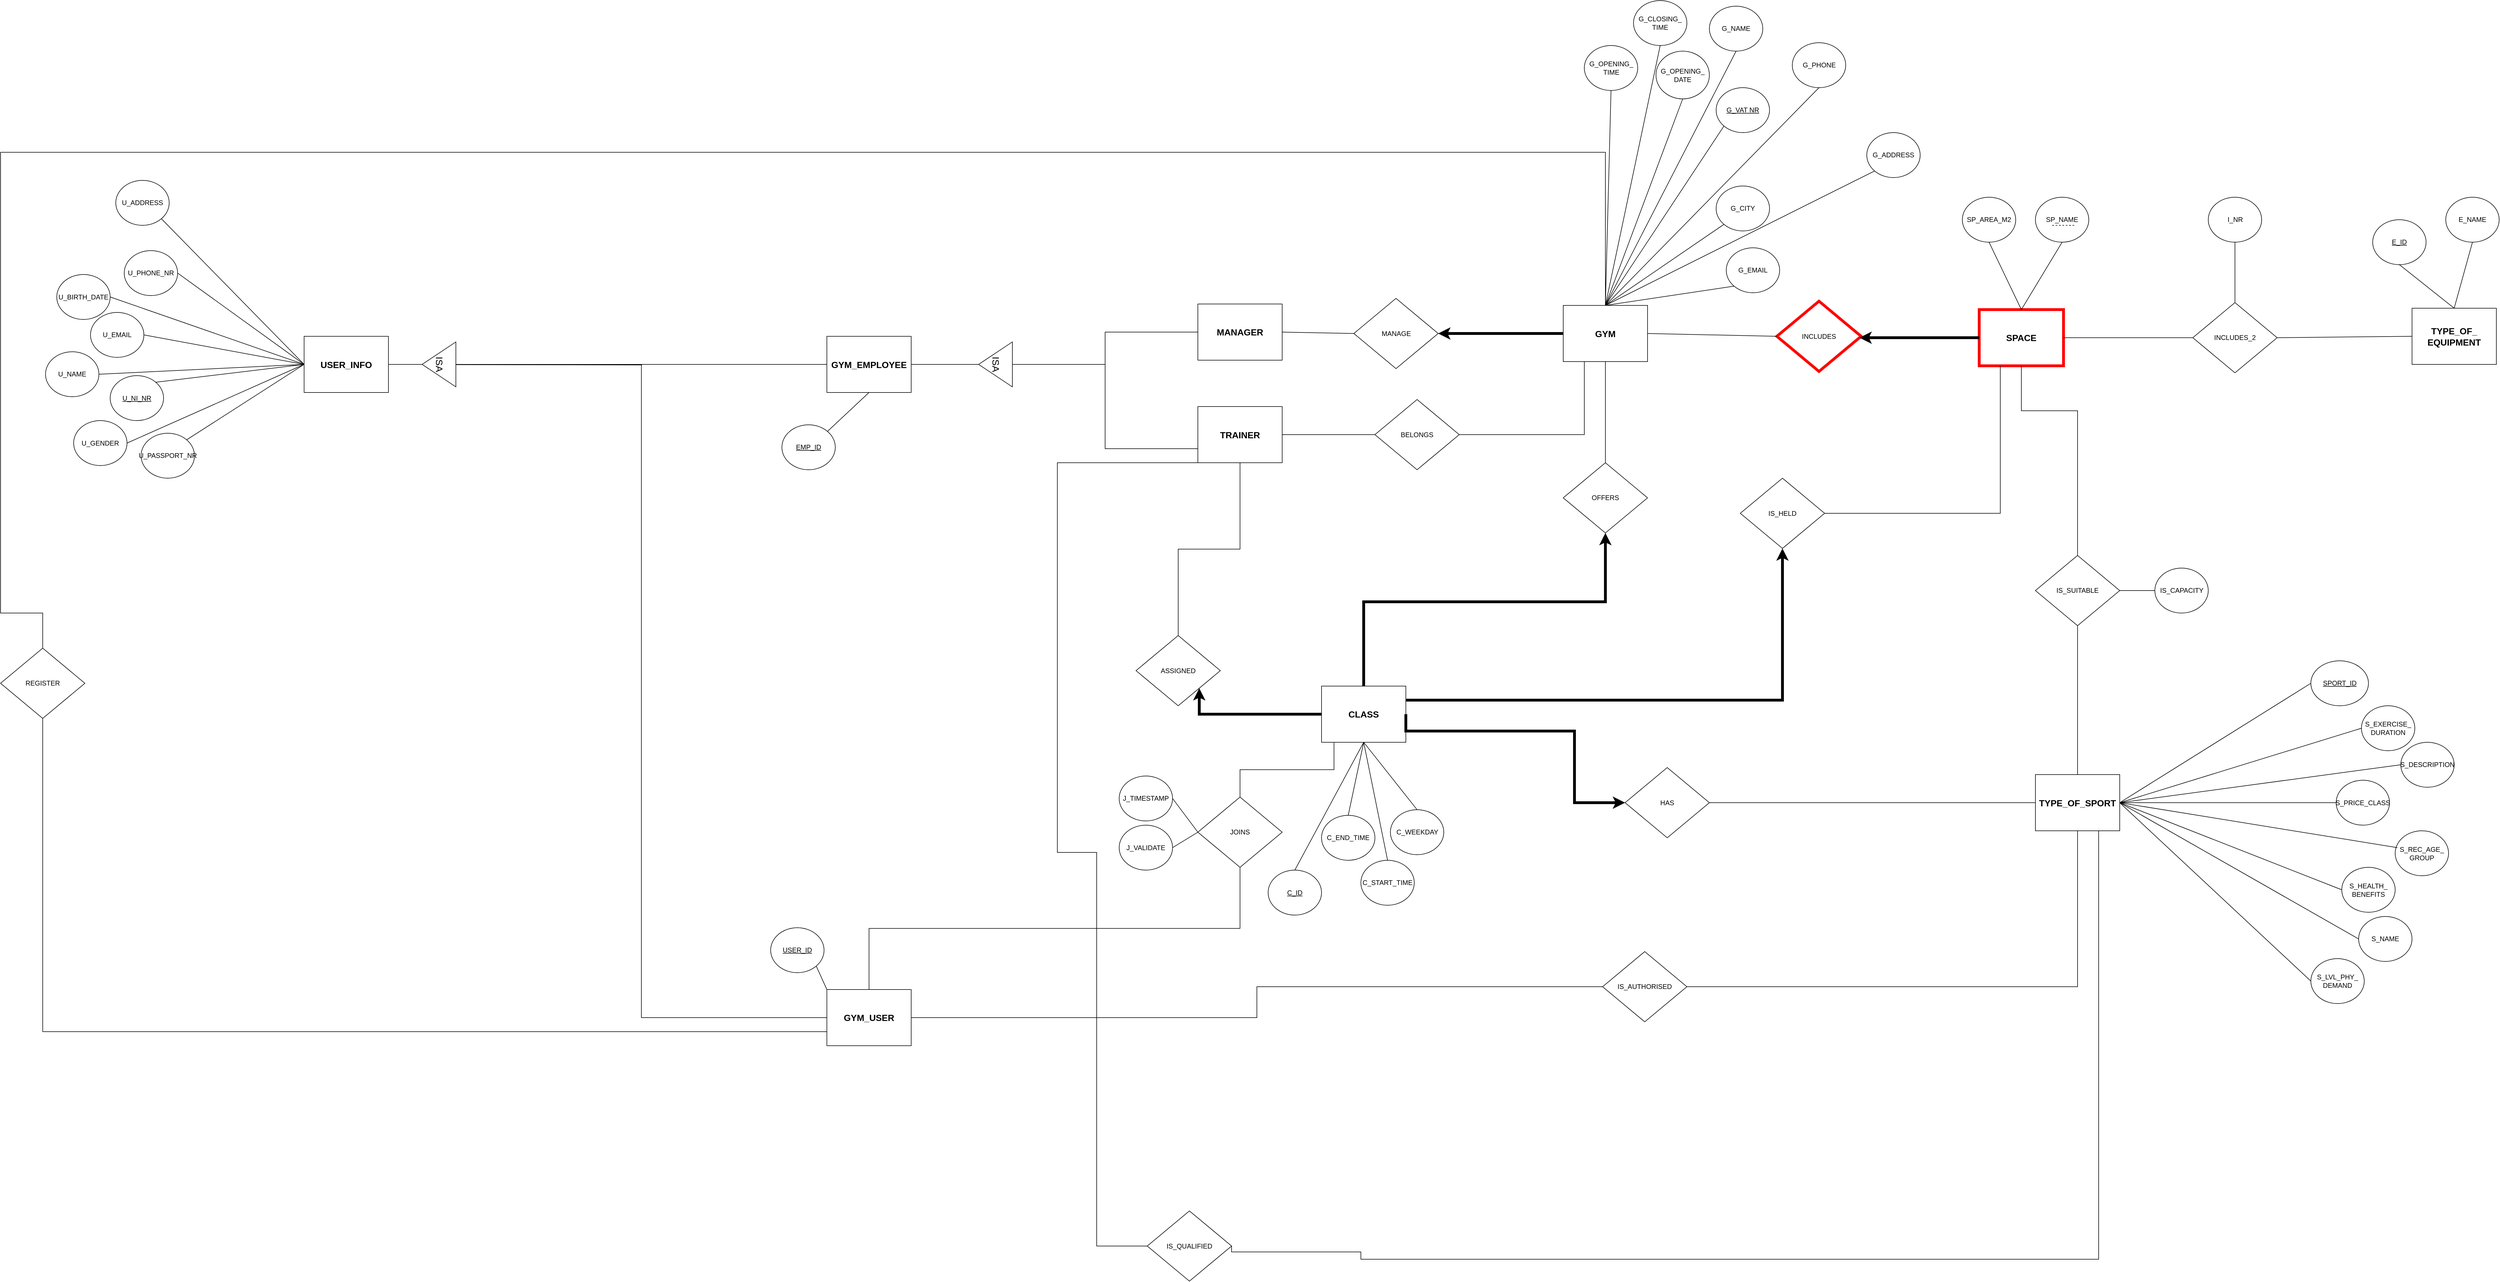 <mxfile version="15.6.5" type="github">
  <diagram id="hdg2vdtkORWnQn_9mXNy" name="Page-1">
    <mxGraphModel dx="4541" dy="3043" grid="1" gridSize="10" guides="1" tooltips="1" connect="1" arrows="1" fold="1" page="1" pageScale="1" pageWidth="827" pageHeight="1169" math="0" shadow="0">
      <root>
        <mxCell id="0" />
        <mxCell id="1" parent="0" />
        <mxCell id="4TRkInArZm3En_-aM4AT-1" value="GYM" style="rounded=0;whiteSpace=wrap;html=1;hachureGap=4;pointerEvents=0;fontSize=16;fontStyle=1" parent="1" vertex="1">
          <mxGeometry x="460" y="142.5" width="150" height="100" as="geometry" />
        </mxCell>
        <mxCell id="4TRkInArZm3En_-aM4AT-2" value="MANAGE" style="rhombus;whiteSpace=wrap;html=1;hachureGap=4;pointerEvents=0;" parent="1" vertex="1">
          <mxGeometry x="87.5" y="130" width="150" height="125" as="geometry" />
        </mxCell>
        <mxCell id="4TRkInArZm3En_-aM4AT-4" value="" style="endArrow=none;html=1;sourcePerimeterSpacing=8;targetPerimeterSpacing=8;exitX=0;exitY=0.5;exitDx=0;exitDy=0;entryX=0.5;entryY=0;entryDx=0;entryDy=0;" parent="1" source="4TRkInArZm3En_-aM4AT-2" target="4TRkInArZm3En_-aM4AT-5" edge="1">
          <mxGeometry width="50" height="50" relative="1" as="geometry">
            <mxPoint x="370" y="220" as="sourcePoint" />
            <mxPoint x="260" y="220" as="targetPoint" />
          </mxGeometry>
        </mxCell>
        <mxCell id="4TRkInArZm3En_-aM4AT-5" value="MANAGER" style="rounded=0;whiteSpace=wrap;html=1;hachureGap=4;pointerEvents=0;direction=south;fontSize=16;fontStyle=1" parent="1" vertex="1">
          <mxGeometry x="-190" y="140" width="150" height="100" as="geometry" />
        </mxCell>
        <mxCell id="4TRkInArZm3En_-aM4AT-6" value="&lt;u&gt;U_NI_NR&lt;/u&gt;" style="ellipse;whiteSpace=wrap;html=1;hachureGap=4;pointerEvents=0;autosize=0;" parent="1" vertex="1">
          <mxGeometry x="-2125" y="267.5" width="95" height="80" as="geometry" />
        </mxCell>
        <mxCell id="4TRkInArZm3En_-aM4AT-10" value="U_PASSPORT_NR" style="ellipse;whiteSpace=wrap;html=1;hachureGap=4;pointerEvents=0;autosize=0;" parent="1" vertex="1">
          <mxGeometry x="-2070" y="370" width="95" height="80" as="geometry" />
        </mxCell>
        <mxCell id="4TRkInArZm3En_-aM4AT-11" value="U_EMAIL" style="ellipse;whiteSpace=wrap;html=1;hachureGap=4;pointerEvents=0;autosize=0;" parent="1" vertex="1">
          <mxGeometry x="-2160" y="155" width="95" height="80" as="geometry" />
        </mxCell>
        <mxCell id="4TRkInArZm3En_-aM4AT-13" value="U_NAME" style="ellipse;whiteSpace=wrap;html=1;hachureGap=4;pointerEvents=0;autosize=0;" parent="1" vertex="1">
          <mxGeometry x="-2240" y="225" width="95" height="80" as="geometry" />
        </mxCell>
        <mxCell id="4TRkInArZm3En_-aM4AT-17" value="U_GENDER" style="ellipse;whiteSpace=wrap;html=1;hachureGap=4;pointerEvents=0;autosize=0;" parent="1" vertex="1">
          <mxGeometry x="-2190" y="347.5" width="95" height="80" as="geometry" />
        </mxCell>
        <mxCell id="4TRkInArZm3En_-aM4AT-19" value="U_ADDRESS" style="ellipse;whiteSpace=wrap;html=1;hachureGap=4;pointerEvents=0;autosize=0;" parent="1" vertex="1">
          <mxGeometry x="-2115" y="-80" width="95" height="80" as="geometry" />
        </mxCell>
        <mxCell id="4TRkInArZm3En_-aM4AT-23" value="U_PHONE_NR" style="ellipse;whiteSpace=wrap;html=1;hachureGap=4;pointerEvents=0;autosize=0;" parent="1" vertex="1">
          <mxGeometry x="-2100" y="45" width="95" height="80" as="geometry" />
        </mxCell>
        <mxCell id="4TRkInArZm3En_-aM4AT-26" value="G_ADDRESS" style="ellipse;whiteSpace=wrap;html=1;hachureGap=4;pointerEvents=0;" parent="1" vertex="1">
          <mxGeometry x="1000" y="-165" width="95" height="80" as="geometry" />
        </mxCell>
        <mxCell id="4TRkInArZm3En_-aM4AT-29" value="&lt;u&gt;G_VAT NR&lt;/u&gt;" style="ellipse;whiteSpace=wrap;html=1;hachureGap=4;pointerEvents=0;" parent="1" vertex="1">
          <mxGeometry x="732" y="-245" width="95" height="80" as="geometry" />
        </mxCell>
        <mxCell id="4TRkInArZm3En_-aM4AT-30" value="G_NAME" style="ellipse;whiteSpace=wrap;html=1;hachureGap=4;pointerEvents=0;" parent="1" vertex="1">
          <mxGeometry x="720" y="-390" width="95" height="80" as="geometry" />
        </mxCell>
        <mxCell id="4TRkInArZm3En_-aM4AT-31" value="G_OPENING_&lt;br&gt;DATE" style="ellipse;whiteSpace=wrap;html=1;hachureGap=4;pointerEvents=0;" parent="1" vertex="1">
          <mxGeometry x="625" y="-310" width="95" height="85" as="geometry" />
        </mxCell>
        <mxCell id="4TRkInArZm3En_-aM4AT-32" value="G_PHONE" style="ellipse;whiteSpace=wrap;html=1;hachureGap=4;pointerEvents=0;" parent="1" vertex="1">
          <mxGeometry x="867.5" y="-325" width="95" height="80" as="geometry" />
        </mxCell>
        <mxCell id="4TRkInArZm3En_-aM4AT-33" value="G_EMAIL" style="ellipse;whiteSpace=wrap;html=1;hachureGap=4;pointerEvents=0;" parent="1" vertex="1">
          <mxGeometry x="750" y="40" width="95" height="80" as="geometry" />
        </mxCell>
        <mxCell id="4TRkInArZm3En_-aM4AT-34" value="G_OPENING_&lt;br&gt;TIME" style="ellipse;whiteSpace=wrap;html=1;hachureGap=4;pointerEvents=0;" parent="1" vertex="1">
          <mxGeometry x="497.5" y="-320" width="95" height="80" as="geometry" />
        </mxCell>
        <mxCell id="4TRkInArZm3En_-aM4AT-42" value="TYPE_OF_SPORT" style="rounded=0;whiteSpace=wrap;html=1;hachureGap=4;pointerEvents=0;fontSize=16;fontStyle=1" parent="1" vertex="1">
          <mxGeometry x="1300" y="977.5" width="150" height="100" as="geometry" />
        </mxCell>
        <mxCell id="4TRkInArZm3En_-aM4AT-43" value="S_NAME" style="ellipse;whiteSpace=wrap;html=1;hachureGap=4;pointerEvents=0;" parent="1" vertex="1">
          <mxGeometry x="1875" y="1230" width="95" height="80" as="geometry" />
        </mxCell>
        <mxCell id="4TRkInArZm3En_-aM4AT-44" value="S_DESCRIPTION" style="ellipse;whiteSpace=wrap;html=1;hachureGap=4;pointerEvents=0;" parent="1" vertex="1">
          <mxGeometry x="1950" y="920" width="95" height="80" as="geometry" />
        </mxCell>
        <mxCell id="4TRkInArZm3En_-aM4AT-45" value="S_HEALTH_ BENEFITS" style="ellipse;whiteSpace=wrap;html=1;hachureGap=4;pointerEvents=0;" parent="1" vertex="1">
          <mxGeometry x="1845" y="1142.5" width="95" height="80" as="geometry" />
        </mxCell>
        <mxCell id="4TRkInArZm3En_-aM4AT-46" value="S_REC_AGE_ GROUP" style="ellipse;whiteSpace=wrap;html=1;hachureGap=4;pointerEvents=0;" parent="1" vertex="1">
          <mxGeometry x="1940" y="1077.5" width="95" height="80" as="geometry" />
        </mxCell>
        <mxCell id="4TRkInArZm3En_-aM4AT-47" value="S_EXERCISE_ DURATION" style="ellipse;whiteSpace=wrap;html=1;hachureGap=4;pointerEvents=0;" parent="1" vertex="1">
          <mxGeometry x="1880" y="855" width="95" height="80" as="geometry" />
        </mxCell>
        <mxCell id="4TRkInArZm3En_-aM4AT-48" value="S_LVL_PHY_&lt;br&gt;DEMAND" style="ellipse;whiteSpace=wrap;html=1;hachureGap=4;pointerEvents=0;" parent="1" vertex="1">
          <mxGeometry x="1790" y="1305" width="95" height="80" as="geometry" />
        </mxCell>
        <mxCell id="TNOlmFblQoI8VBXt5ZoZ-1" value="G_CITY" style="ellipse;whiteSpace=wrap;html=1;" parent="1" vertex="1">
          <mxGeometry x="732" y="-70" width="95" height="80" as="geometry" />
        </mxCell>
        <mxCell id="TNOlmFblQoI8VBXt5ZoZ-7" value="SPACE" style="rounded=0;whiteSpace=wrap;html=1;strokeWidth=5;strokeColor=#FF0000;fontSize=16;fontStyle=1" parent="1" vertex="1">
          <mxGeometry x="1200" y="150" width="150" height="100" as="geometry" />
        </mxCell>
        <mxCell id="TNOlmFblQoI8VBXt5ZoZ-13" value="INCLUDES" style="rhombus;whiteSpace=wrap;html=1;strokeWidth=5;strokeColor=#FF0000;" parent="1" vertex="1">
          <mxGeometry x="840" y="135" width="150" height="125" as="geometry" />
        </mxCell>
        <mxCell id="TNOlmFblQoI8VBXt5ZoZ-56" value="TYPE_OF_&lt;br&gt;EQUIPMENT" style="rounded=0;whiteSpace=wrap;html=1;fontSize=16;fontStyle=1" parent="1" vertex="1">
          <mxGeometry x="1970" y="147.5" width="150" height="100" as="geometry" />
        </mxCell>
        <mxCell id="TNOlmFblQoI8VBXt5ZoZ-57" value="INCLUDES_2" style="rhombus;whiteSpace=wrap;html=1;" parent="1" vertex="1">
          <mxGeometry x="1580" y="137.5" width="150" height="125" as="geometry" />
        </mxCell>
        <mxCell id="TNOlmFblQoI8VBXt5ZoZ-59" value="" style="endArrow=none;html=1;fillColor=#000000;exitX=1;exitY=0.5;exitDx=0;exitDy=0;entryX=0;entryY=0.5;entryDx=0;entryDy=0;" parent="1" source="TNOlmFblQoI8VBXt5ZoZ-57" target="TNOlmFblQoI8VBXt5ZoZ-56" edge="1">
          <mxGeometry width="50" height="50" relative="1" as="geometry">
            <mxPoint x="840" y="510" as="sourcePoint" />
            <mxPoint x="890" y="460" as="targetPoint" />
          </mxGeometry>
        </mxCell>
        <mxCell id="TNOlmFblQoI8VBXt5ZoZ-60" value="E_NAME" style="ellipse;whiteSpace=wrap;html=1;" parent="1" vertex="1">
          <mxGeometry x="2030" y="-50" width="95" height="80" as="geometry" />
        </mxCell>
        <mxCell id="TNOlmFblQoI8VBXt5ZoZ-61" value="I_NR" style="ellipse;whiteSpace=wrap;html=1;" parent="1" vertex="1">
          <mxGeometry x="1607.5" y="-50" width="95" height="80" as="geometry" />
        </mxCell>
        <mxCell id="TNOlmFblQoI8VBXt5ZoZ-64" value="" style="endArrow=none;html=1;fillColor=#000000;exitX=0.5;exitY=0;exitDx=0;exitDy=0;entryX=0.5;entryY=1;entryDx=0;entryDy=0;" parent="1" source="TNOlmFblQoI8VBXt5ZoZ-56" target="TNOlmFblQoI8VBXt5ZoZ-60" edge="1">
          <mxGeometry width="50" height="50" relative="1" as="geometry">
            <mxPoint x="930" y="510" as="sourcePoint" />
            <mxPoint x="2090" y="180" as="targetPoint" />
          </mxGeometry>
        </mxCell>
        <mxCell id="TNOlmFblQoI8VBXt5ZoZ-65" value="" style="endArrow=none;html=1;fillColor=#000000;" parent="1" source="TNOlmFblQoI8VBXt5ZoZ-57" target="TNOlmFblQoI8VBXt5ZoZ-61" edge="1">
          <mxGeometry width="50" height="50" relative="1" as="geometry">
            <mxPoint x="930" y="510" as="sourcePoint" />
            <mxPoint x="980" y="460" as="targetPoint" />
          </mxGeometry>
        </mxCell>
        <mxCell id="zpkmHXnzWcy7r22Rmnru-5" value="SP_AREA_M2" style="ellipse;whiteSpace=wrap;html=1;" parent="1" vertex="1">
          <mxGeometry x="1170" y="-50" width="95" height="80" as="geometry" />
        </mxCell>
        <mxCell id="zpkmHXnzWcy7r22Rmnru-8" value="&lt;u&gt;E_ID&lt;/u&gt;" style="ellipse;whiteSpace=wrap;html=1;" parent="1" vertex="1">
          <mxGeometry x="1900" y="-10" width="95" height="80" as="geometry" />
        </mxCell>
        <mxCell id="eBdyAH_MPgxRvwM_sHwe-4" value="" style="edgeStyle=segmentEdgeStyle;endArrow=classic;html=1;rounded=0;entryX=1;entryY=0.5;entryDx=0;entryDy=0;exitX=0;exitY=0.5;exitDx=0;exitDy=0;strokeColor=#000000;strokeWidth=5;startArrow=none;" parent="1" source="4TRkInArZm3En_-aM4AT-1" target="4TRkInArZm3En_-aM4AT-2" edge="1">
          <mxGeometry width="50" height="50" relative="1" as="geometry">
            <mxPoint x="550" y="219.41" as="sourcePoint" />
            <mxPoint x="440" y="219.41" as="targetPoint" />
            <Array as="points" />
          </mxGeometry>
        </mxCell>
        <mxCell id="eBdyAH_MPgxRvwM_sHwe-5" value="&lt;u&gt;SPORT_ID&lt;/u&gt;" style="ellipse;whiteSpace=wrap;html=1;hachureGap=4;pointerEvents=0;" parent="1" vertex="1">
          <mxGeometry x="1790" y="775" width="102.5" height="80" as="geometry" />
        </mxCell>
        <mxCell id="ZJh7k_RnWvVlNWQJP8Ni-7" value="IS_CAPACITY" style="ellipse;whiteSpace=wrap;html=1;hachureGap=4;pointerEvents=0;" parent="1" vertex="1">
          <mxGeometry x="1512.5" y="610" width="95" height="80" as="geometry" />
        </mxCell>
        <mxCell id="ZJh7k_RnWvVlNWQJP8Ni-8" value="" style="endArrow=none;html=1;fillColor=#000000;exitX=1;exitY=0.5;exitDx=0;exitDy=0;entryX=0;entryY=0.5;entryDx=0;entryDy=0;" parent="1" source="TNOlmFblQoI8VBXt5ZoZ-30" target="ZJh7k_RnWvVlNWQJP8Ni-7" edge="1">
          <mxGeometry width="50" height="50" relative="1" as="geometry">
            <mxPoint x="1130" y="440" as="sourcePoint" />
            <mxPoint x="1130" y="260" as="targetPoint" />
          </mxGeometry>
        </mxCell>
        <mxCell id="ZJh7k_RnWvVlNWQJP8Ni-1" value="OFFERS" style="rhombus;whiteSpace=wrap;html=1;" parent="1" vertex="1">
          <mxGeometry x="460" y="422.5" width="150" height="125" as="geometry" />
        </mxCell>
        <mxCell id="TNOlmFblQoI8VBXt5ZoZ-30" value="IS_SUITABLE" style="rhombus;whiteSpace=wrap;html=1;" parent="1" vertex="1">
          <mxGeometry x="1300" y="587.5" width="150" height="125" as="geometry" />
        </mxCell>
        <mxCell id="ZJh7k_RnWvVlNWQJP8Ni-15" value="U_BIRTH_DATE" style="ellipse;whiteSpace=wrap;html=1;hachureGap=4;pointerEvents=0;autosize=0;" parent="1" vertex="1">
          <mxGeometry x="-2220" y="87.5" width="95" height="80" as="geometry" />
        </mxCell>
        <mxCell id="ZJh7k_RnWvVlNWQJP8Ni-18" value="" style="endArrow=none;html=1;sourcePerimeterSpacing=8;targetPerimeterSpacing=8;entryX=1;entryY=0;entryDx=0;entryDy=0;exitX=0.5;exitY=1;exitDx=0;exitDy=0;" parent="1" source="J_9MN064SPP7KZqGjW3G-2" target="4TRkInArZm3En_-aM4AT-10" edge="1">
          <mxGeometry width="50" height="50" relative="1" as="geometry">
            <mxPoint x="220" y="607.5" as="sourcePoint" />
            <mxPoint x="-15" y="390" as="targetPoint" />
          </mxGeometry>
        </mxCell>
        <mxCell id="ZJh7k_RnWvVlNWQJP8Ni-19" value="" style="endArrow=none;html=1;sourcePerimeterSpacing=8;targetPerimeterSpacing=8;entryX=1;entryY=0.5;entryDx=0;entryDy=0;exitX=0.5;exitY=1;exitDx=0;exitDy=0;" parent="1" source="J_9MN064SPP7KZqGjW3G-2" target="4TRkInArZm3En_-aM4AT-23" edge="1">
          <mxGeometry width="50" height="50" relative="1" as="geometry">
            <mxPoint x="-65.531" y="332" as="sourcePoint" />
            <mxPoint x="-22.5" y="230" as="targetPoint" />
          </mxGeometry>
        </mxCell>
        <mxCell id="ZJh7k_RnWvVlNWQJP8Ni-20" value="" style="endArrow=none;html=1;sourcePerimeterSpacing=8;targetPerimeterSpacing=8;entryX=1;entryY=0.5;entryDx=0;entryDy=0;exitX=0.5;exitY=1;exitDx=0;exitDy=0;" parent="1" source="J_9MN064SPP7KZqGjW3G-2" target="ZJh7k_RnWvVlNWQJP8Ni-15" edge="1">
          <mxGeometry width="50" height="50" relative="1" as="geometry">
            <mxPoint x="-55.531" y="342" as="sourcePoint" />
            <mxPoint x="-12.5" y="240" as="targetPoint" />
          </mxGeometry>
        </mxCell>
        <mxCell id="ZJh7k_RnWvVlNWQJP8Ni-21" value="" style="endArrow=none;html=1;sourcePerimeterSpacing=8;targetPerimeterSpacing=8;entryX=1;entryY=0.5;entryDx=0;entryDy=0;exitX=0.5;exitY=1;exitDx=0;exitDy=0;" parent="1" source="J_9MN064SPP7KZqGjW3G-2" target="4TRkInArZm3En_-aM4AT-11" edge="1">
          <mxGeometry width="50" height="50" relative="1" as="geometry">
            <mxPoint x="-45.531" y="352" as="sourcePoint" />
            <mxPoint x="-2.5" y="250" as="targetPoint" />
          </mxGeometry>
        </mxCell>
        <mxCell id="ZJh7k_RnWvVlNWQJP8Ni-22" value="" style="endArrow=none;html=1;sourcePerimeterSpacing=8;targetPerimeterSpacing=8;entryX=1;entryY=0.5;entryDx=0;entryDy=0;exitX=0.5;exitY=1;exitDx=0;exitDy=0;" parent="1" source="J_9MN064SPP7KZqGjW3G-2" target="4TRkInArZm3En_-aM4AT-13" edge="1">
          <mxGeometry width="50" height="50" relative="1" as="geometry">
            <mxPoint x="-100" y="340" as="sourcePoint" />
            <mxPoint x="7.5" y="260" as="targetPoint" />
          </mxGeometry>
        </mxCell>
        <mxCell id="ZJh7k_RnWvVlNWQJP8Ni-23" value="" style="endArrow=none;html=1;sourcePerimeterSpacing=8;targetPerimeterSpacing=8;exitX=0.5;exitY=1;exitDx=0;exitDy=0;entryX=1;entryY=0;entryDx=0;entryDy=0;" parent="1" source="J_9MN064SPP7KZqGjW3G-2" target="4TRkInArZm3En_-aM4AT-6" edge="1">
          <mxGeometry width="50" height="50" relative="1" as="geometry">
            <mxPoint x="-25.531" y="372" as="sourcePoint" />
            <mxPoint x="-1120" y="455" as="targetPoint" />
          </mxGeometry>
        </mxCell>
        <mxCell id="ZJh7k_RnWvVlNWQJP8Ni-24" value="" style="endArrow=none;html=1;sourcePerimeterSpacing=8;targetPerimeterSpacing=8;exitX=0.5;exitY=1;exitDx=0;exitDy=0;entryX=1;entryY=0.5;entryDx=0;entryDy=0;" parent="1" source="J_9MN064SPP7KZqGjW3G-2" target="4TRkInArZm3En_-aM4AT-17" edge="1">
          <mxGeometry width="50" height="50" relative="1" as="geometry">
            <mxPoint x="-15.531" y="382" as="sourcePoint" />
            <mxPoint x="-76" y="50" as="targetPoint" />
          </mxGeometry>
        </mxCell>
        <mxCell id="ZJh7k_RnWvVlNWQJP8Ni-25" value="" style="endArrow=none;html=1;sourcePerimeterSpacing=8;targetPerimeterSpacing=8;entryX=1;entryY=1;entryDx=0;entryDy=0;exitX=0.5;exitY=1;exitDx=0;exitDy=0;" parent="1" source="J_9MN064SPP7KZqGjW3G-2" target="4TRkInArZm3En_-aM4AT-19" edge="1">
          <mxGeometry width="50" height="50" relative="1" as="geometry">
            <mxPoint x="-5.531" y="392" as="sourcePoint" />
            <mxPoint x="37.5" y="290" as="targetPoint" />
          </mxGeometry>
        </mxCell>
        <mxCell id="TNOlmFblQoI8VBXt5ZoZ-3" value="G_CLOSING_&lt;br&gt;TIME" style="ellipse;whiteSpace=wrap;html=1;" parent="1" vertex="1">
          <mxGeometry x="585" y="-400" width="95" height="80" as="geometry" />
        </mxCell>
        <mxCell id="ZJh7k_RnWvVlNWQJP8Ni-29" value="" style="endArrow=none;html=1;sourcePerimeterSpacing=8;targetPerimeterSpacing=8;entryX=0.5;entryY=1;entryDx=0;entryDy=0;exitX=0.5;exitY=0;exitDx=0;exitDy=0;" parent="1" source="4TRkInArZm3En_-aM4AT-1" target="4TRkInArZm3En_-aM4AT-31" edge="1">
          <mxGeometry width="50" height="50" relative="1" as="geometry">
            <mxPoint x="-90" y="340" as="sourcePoint" />
            <mxPoint x="4.039" y="228.391" as="targetPoint" />
          </mxGeometry>
        </mxCell>
        <mxCell id="ZJh7k_RnWvVlNWQJP8Ni-30" value="" style="endArrow=none;html=1;sourcePerimeterSpacing=8;targetPerimeterSpacing=8;entryX=0;entryY=1;entryDx=0;entryDy=0;exitX=0.5;exitY=0;exitDx=0;exitDy=0;" parent="1" source="4TRkInArZm3En_-aM4AT-1" target="4TRkInArZm3En_-aM4AT-26" edge="1">
          <mxGeometry width="50" height="50" relative="1" as="geometry">
            <mxPoint x="-80" y="350" as="sourcePoint" />
            <mxPoint x="14.039" y="238.391" as="targetPoint" />
          </mxGeometry>
        </mxCell>
        <mxCell id="ZJh7k_RnWvVlNWQJP8Ni-31" value="" style="endArrow=none;html=1;sourcePerimeterSpacing=8;targetPerimeterSpacing=8;entryX=0.5;entryY=1;entryDx=0;entryDy=0;exitX=0.5;exitY=0;exitDx=0;exitDy=0;" parent="1" source="4TRkInArZm3En_-aM4AT-1" target="4TRkInArZm3En_-aM4AT-30" edge="1">
          <mxGeometry width="50" height="50" relative="1" as="geometry">
            <mxPoint x="-70" y="360" as="sourcePoint" />
            <mxPoint x="24.039" y="248.391" as="targetPoint" />
          </mxGeometry>
        </mxCell>
        <mxCell id="ZJh7k_RnWvVlNWQJP8Ni-32" value="" style="endArrow=none;html=1;sourcePerimeterSpacing=8;targetPerimeterSpacing=8;entryX=0.5;entryY=1;entryDx=0;entryDy=0;exitX=0.5;exitY=0;exitDx=0;exitDy=0;" parent="1" source="4TRkInArZm3En_-aM4AT-1" target="4TRkInArZm3En_-aM4AT-32" edge="1">
          <mxGeometry width="50" height="50" relative="1" as="geometry">
            <mxPoint x="-60" y="370" as="sourcePoint" />
            <mxPoint x="34.039" y="258.391" as="targetPoint" />
          </mxGeometry>
        </mxCell>
        <mxCell id="ZJh7k_RnWvVlNWQJP8Ni-33" value="" style="endArrow=none;html=1;sourcePerimeterSpacing=8;targetPerimeterSpacing=8;entryX=0.5;entryY=1;entryDx=0;entryDy=0;exitX=0.5;exitY=0;exitDx=0;exitDy=0;" parent="1" source="4TRkInArZm3En_-aM4AT-1" target="4TRkInArZm3En_-aM4AT-34" edge="1">
          <mxGeometry width="50" height="50" relative="1" as="geometry">
            <mxPoint x="-50" y="380" as="sourcePoint" />
            <mxPoint x="44.039" y="268.391" as="targetPoint" />
          </mxGeometry>
        </mxCell>
        <mxCell id="ZJh7k_RnWvVlNWQJP8Ni-34" value="" style="endArrow=none;html=1;sourcePerimeterSpacing=8;targetPerimeterSpacing=8;entryX=0;entryY=1;entryDx=0;entryDy=0;exitX=0.5;exitY=0;exitDx=0;exitDy=0;" parent="1" source="4TRkInArZm3En_-aM4AT-1" target="4TRkInArZm3En_-aM4AT-29" edge="1">
          <mxGeometry width="50" height="50" relative="1" as="geometry">
            <mxPoint x="-40" y="390" as="sourcePoint" />
            <mxPoint x="54.039" y="278.391" as="targetPoint" />
          </mxGeometry>
        </mxCell>
        <mxCell id="ZJh7k_RnWvVlNWQJP8Ni-35" value="" style="endArrow=none;html=1;sourcePerimeterSpacing=8;targetPerimeterSpacing=8;entryX=0;entryY=1;entryDx=0;entryDy=0;exitX=0.5;exitY=0;exitDx=0;exitDy=0;" parent="1" source="4TRkInArZm3En_-aM4AT-1" target="TNOlmFblQoI8VBXt5ZoZ-1" edge="1">
          <mxGeometry width="50" height="50" relative="1" as="geometry">
            <mxPoint x="-30" y="400" as="sourcePoint" />
            <mxPoint x="64.039" y="288.391" as="targetPoint" />
          </mxGeometry>
        </mxCell>
        <mxCell id="ZJh7k_RnWvVlNWQJP8Ni-36" value="" style="endArrow=none;html=1;sourcePerimeterSpacing=8;targetPerimeterSpacing=8;entryX=0;entryY=1;entryDx=0;entryDy=0;exitX=0.5;exitY=0;exitDx=0;exitDy=0;" parent="1" source="4TRkInArZm3En_-aM4AT-1" target="4TRkInArZm3En_-aM4AT-33" edge="1">
          <mxGeometry width="50" height="50" relative="1" as="geometry">
            <mxPoint x="-20" y="410" as="sourcePoint" />
            <mxPoint x="74.039" y="298.391" as="targetPoint" />
          </mxGeometry>
        </mxCell>
        <mxCell id="ZJh7k_RnWvVlNWQJP8Ni-37" value="" style="endArrow=none;html=1;sourcePerimeterSpacing=8;targetPerimeterSpacing=8;entryX=0.5;entryY=1;entryDx=0;entryDy=0;exitX=0.5;exitY=0;exitDx=0;exitDy=0;" parent="1" source="4TRkInArZm3En_-aM4AT-1" target="TNOlmFblQoI8VBXt5ZoZ-3" edge="1">
          <mxGeometry width="50" height="50" relative="1" as="geometry">
            <mxPoint x="-10" y="420" as="sourcePoint" />
            <mxPoint x="84.039" y="308.391" as="targetPoint" />
          </mxGeometry>
        </mxCell>
        <mxCell id="ZJh7k_RnWvVlNWQJP8Ni-38" value="" style="endArrow=none;html=1;rounded=0;fontSize=16;fontColor=#FF0000;edgeStyle=orthogonalEdgeStyle;entryX=0.5;entryY=0;entryDx=0;entryDy=0;" parent="1" source="4TRkInArZm3En_-aM4AT-1" target="ZJh7k_RnWvVlNWQJP8Ni-1" edge="1">
          <mxGeometry width="50" height="50" relative="1" as="geometry">
            <mxPoint x="610" y="290" as="sourcePoint" />
            <mxPoint x="660" y="240" as="targetPoint" />
          </mxGeometry>
        </mxCell>
        <mxCell id="ZJh7k_RnWvVlNWQJP8Ni-39" value="" style="endArrow=none;html=1;sourcePerimeterSpacing=8;targetPerimeterSpacing=8;entryX=0;entryY=0.5;entryDx=0;entryDy=0;exitX=1;exitY=0.5;exitDx=0;exitDy=0;" parent="1" source="4TRkInArZm3En_-aM4AT-1" target="TNOlmFblQoI8VBXt5ZoZ-13" edge="1">
          <mxGeometry width="50" height="50" relative="1" as="geometry">
            <mxPoint y="430" as="sourcePoint" />
            <mxPoint x="94.039" y="318.391" as="targetPoint" />
          </mxGeometry>
        </mxCell>
        <mxCell id="ZJh7k_RnWvVlNWQJP8Ni-41" value="" style="edgeStyle=segmentEdgeStyle;endArrow=classic;html=1;rounded=0;exitX=0;exitY=0.5;exitDx=0;exitDy=0;strokeColor=#000000;strokeWidth=5;startArrow=none;" parent="1" source="TNOlmFblQoI8VBXt5ZoZ-7" target="TNOlmFblQoI8VBXt5ZoZ-13" edge="1">
          <mxGeometry width="50" height="50" relative="1" as="geometry">
            <mxPoint x="1220" y="381.79" as="sourcePoint" />
            <mxPoint x="1030" y="381.79" as="targetPoint" />
            <Array as="points" />
          </mxGeometry>
        </mxCell>
        <mxCell id="ZJh7k_RnWvVlNWQJP8Ni-43" value="" style="endArrow=none;html=1;sourcePerimeterSpacing=8;targetPerimeterSpacing=8;entryX=0.5;entryY=1;entryDx=0;entryDy=0;exitX=0.5;exitY=0;exitDx=0;exitDy=0;" parent="1" source="TNOlmFblQoI8VBXt5ZoZ-7" target="zpkmHXnzWcy7r22Rmnru-5" edge="1">
          <mxGeometry width="50" height="50" relative="1" as="geometry">
            <mxPoint x="555" y="342.5" as="sourcePoint" />
            <mxPoint x="342.5" y="105" as="targetPoint" />
          </mxGeometry>
        </mxCell>
        <mxCell id="ZJh7k_RnWvVlNWQJP8Ni-44" value="" style="endArrow=none;html=1;sourcePerimeterSpacing=8;targetPerimeterSpacing=8;entryX=0.5;entryY=1;entryDx=0;entryDy=0;exitX=0.5;exitY=0;exitDx=0;exitDy=0;" parent="1" source="TNOlmFblQoI8VBXt5ZoZ-7" target="GAJ-hxF9hq5HiU7WZVeW-1" edge="1">
          <mxGeometry width="50" height="50" relative="1" as="geometry">
            <mxPoint x="1285" y="160" as="sourcePoint" />
            <mxPoint x="1340" y="30.0" as="targetPoint" />
          </mxGeometry>
        </mxCell>
        <mxCell id="ZJh7k_RnWvVlNWQJP8Ni-45" value="" style="endArrow=none;html=1;rounded=0;fontSize=16;fontColor=#FF0000;edgeStyle=orthogonalEdgeStyle;exitX=1;exitY=0.5;exitDx=0;exitDy=0;entryX=0;entryY=0.5;entryDx=0;entryDy=0;" parent="1" source="TNOlmFblQoI8VBXt5ZoZ-7" target="TNOlmFblQoI8VBXt5ZoZ-57" edge="1">
          <mxGeometry width="50" height="50" relative="1" as="geometry">
            <mxPoint x="1400" y="290" as="sourcePoint" />
            <mxPoint x="1630" y="320" as="targetPoint" />
          </mxGeometry>
        </mxCell>
        <mxCell id="ZJh7k_RnWvVlNWQJP8Ni-46" value="" style="endArrow=none;html=1;fillColor=#000000;exitX=0.5;exitY=0;exitDx=0;exitDy=0;entryX=0.5;entryY=1;entryDx=0;entryDy=0;" parent="1" source="TNOlmFblQoI8VBXt5ZoZ-56" target="zpkmHXnzWcy7r22Rmnru-8" edge="1">
          <mxGeometry width="50" height="50" relative="1" as="geometry">
            <mxPoint x="2098.95" y="325.6" as="sourcePoint" />
            <mxPoint x="2091.999" y="199.978" as="targetPoint" />
          </mxGeometry>
        </mxCell>
        <mxCell id="ZJh7k_RnWvVlNWQJP8Ni-51" value="" style="endArrow=none;html=1;fillColor=#000000;exitX=0;exitY=0.5;exitDx=0;exitDy=0;entryX=1;entryY=0.5;entryDx=0;entryDy=0;" parent="1" source="4TRkInArZm3En_-aM4AT-48" target="4TRkInArZm3En_-aM4AT-42" edge="1">
          <mxGeometry width="50" height="50" relative="1" as="geometry">
            <mxPoint x="1360" y="572.5" as="sourcePoint" />
            <mxPoint x="1420" y="572.5" as="targetPoint" />
          </mxGeometry>
        </mxCell>
        <mxCell id="ZJh7k_RnWvVlNWQJP8Ni-52" value="" style="endArrow=none;html=1;fillColor=#000000;exitX=0;exitY=0.5;exitDx=0;exitDy=0;entryX=1;entryY=0.5;entryDx=0;entryDy=0;" parent="1" source="4TRkInArZm3En_-aM4AT-43" target="4TRkInArZm3En_-aM4AT-42" edge="1">
          <mxGeometry width="50" height="50" relative="1" as="geometry">
            <mxPoint x="805" y="1000" as="sourcePoint" />
            <mxPoint x="995" y="950" as="targetPoint" />
          </mxGeometry>
        </mxCell>
        <mxCell id="ZJh7k_RnWvVlNWQJP8Ni-53" value="" style="endArrow=none;html=1;fillColor=#000000;exitX=0;exitY=0.5;exitDx=0;exitDy=0;entryX=1;entryY=0.5;entryDx=0;entryDy=0;" parent="1" source="4TRkInArZm3En_-aM4AT-44" target="4TRkInArZm3En_-aM4AT-42" edge="1">
          <mxGeometry width="50" height="50" relative="1" as="geometry">
            <mxPoint x="815" y="1010" as="sourcePoint" />
            <mxPoint x="980" y="940" as="targetPoint" />
          </mxGeometry>
        </mxCell>
        <mxCell id="ZJh7k_RnWvVlNWQJP8Ni-54" value="" style="endArrow=none;html=1;fillColor=#000000;entryX=1;entryY=0.5;entryDx=0;entryDy=0;exitX=0;exitY=0.5;exitDx=0;exitDy=0;" parent="1" source="eBdyAH_MPgxRvwM_sHwe-5" target="4TRkInArZm3En_-aM4AT-42" edge="1">
          <mxGeometry width="50" height="50" relative="1" as="geometry">
            <mxPoint x="1780" y="815" as="sourcePoint" />
            <mxPoint x="1015" y="970" as="targetPoint" />
          </mxGeometry>
        </mxCell>
        <mxCell id="ZJh7k_RnWvVlNWQJP8Ni-55" value="" style="endArrow=none;html=1;fillColor=#000000;exitX=0;exitY=0.5;exitDx=0;exitDy=0;entryX=1;entryY=0.5;entryDx=0;entryDy=0;" parent="1" source="4TRkInArZm3En_-aM4AT-47" target="4TRkInArZm3En_-aM4AT-42" edge="1">
          <mxGeometry width="50" height="50" relative="1" as="geometry">
            <mxPoint x="835" y="1030" as="sourcePoint" />
            <mxPoint x="980" y="940" as="targetPoint" />
          </mxGeometry>
        </mxCell>
        <mxCell id="ZJh7k_RnWvVlNWQJP8Ni-56" value="" style="endArrow=none;html=1;fillColor=#000000;exitX=0.042;exitY=0.375;exitDx=0;exitDy=0;exitPerimeter=0;entryX=1;entryY=0.5;entryDx=0;entryDy=0;" parent="1" source="4TRkInArZm3En_-aM4AT-46" target="4TRkInArZm3En_-aM4AT-42" edge="1">
          <mxGeometry width="50" height="50" relative="1" as="geometry">
            <mxPoint x="845" y="1040" as="sourcePoint" />
            <mxPoint x="1450" y="1028" as="targetPoint" />
          </mxGeometry>
        </mxCell>
        <mxCell id="ZJh7k_RnWvVlNWQJP8Ni-57" value="" style="endArrow=none;html=1;fillColor=#000000;exitX=0;exitY=0.5;exitDx=0;exitDy=0;entryX=1;entryY=0.5;entryDx=0;entryDy=0;" parent="1" source="4TRkInArZm3En_-aM4AT-45" target="4TRkInArZm3En_-aM4AT-42" edge="1">
          <mxGeometry width="50" height="50" relative="1" as="geometry">
            <mxPoint x="855" y="1050" as="sourcePoint" />
            <mxPoint x="1045" y="1000" as="targetPoint" />
          </mxGeometry>
        </mxCell>
        <mxCell id="ZJh7k_RnWvVlNWQJP8Ni-60" value="" style="endArrow=none;html=1;rounded=0;fontSize=16;fontColor=#FF0000;edgeStyle=orthogonalEdgeStyle;entryX=0.5;entryY=1;entryDx=0;entryDy=0;" parent="1" source="4TRkInArZm3En_-aM4AT-42" target="TNOlmFblQoI8VBXt5ZoZ-30" edge="1">
          <mxGeometry width="50" height="50" relative="1" as="geometry">
            <mxPoint x="677.5" y="805" as="sourcePoint" />
            <mxPoint x="920" y="900" as="targetPoint" />
          </mxGeometry>
        </mxCell>
        <mxCell id="GAJ-hxF9hq5HiU7WZVeW-1" value="SP_NAME" style="ellipse;whiteSpace=wrap;html=1;" parent="1" vertex="1">
          <mxGeometry x="1300" y="-50" width="95" height="80" as="geometry" />
        </mxCell>
        <mxCell id="GAJ-hxF9hq5HiU7WZVeW-2" value="" style="endArrow=none;dashed=1;html=1;rounded=0;" parent="1" edge="1">
          <mxGeometry width="50" height="50" relative="1" as="geometry">
            <mxPoint x="1330" as="sourcePoint" />
            <mxPoint x="1370" as="targetPoint" />
          </mxGeometry>
        </mxCell>
        <mxCell id="J_9MN064SPP7KZqGjW3G-2" value="USER_INFO" style="rounded=0;whiteSpace=wrap;html=1;hachureGap=4;pointerEvents=0;direction=south;fontSize=16;fontStyle=1" parent="1" vertex="1">
          <mxGeometry x="-1780" y="197.5" width="150" height="100" as="geometry" />
        </mxCell>
        <mxCell id="J_9MN064SPP7KZqGjW3G-4" value="TRAINER" style="rounded=0;whiteSpace=wrap;html=1;hachureGap=4;pointerEvents=0;direction=south;fontSize=16;fontStyle=1" parent="1" vertex="1">
          <mxGeometry x="-190" y="322.5" width="150" height="100" as="geometry" />
        </mxCell>
        <mxCell id="J_9MN064SPP7KZqGjW3G-5" value="&lt;font style=&quot;font-size: 17px&quot;&gt;ISA&lt;/font&gt;" style="triangle;whiteSpace=wrap;rotation=-180;horizontal=0;verticalAlign=middle;html=1;" parent="1" vertex="1">
          <mxGeometry x="-1570" y="207.5" width="60" height="80" as="geometry" />
        </mxCell>
        <mxCell id="J_9MN064SPP7KZqGjW3G-6" value="" style="endArrow=none;html=1;sourcePerimeterSpacing=8;targetPerimeterSpacing=8;exitX=1;exitY=0.5;exitDx=0;exitDy=0;entryX=0.5;entryY=0;entryDx=0;entryDy=0;" parent="1" source="J_9MN064SPP7KZqGjW3G-5" target="J_9MN064SPP7KZqGjW3G-2" edge="1">
          <mxGeometry width="50" height="50" relative="1" as="geometry">
            <mxPoint x="-245" y="412.5" as="sourcePoint" />
            <mxPoint x="-400" y="410" as="targetPoint" />
          </mxGeometry>
        </mxCell>
        <mxCell id="J_9MN064SPP7KZqGjW3G-9" value="" style="endArrow=none;html=1;rounded=0;fontSize=16;fontColor=#FF0000;edgeStyle=orthogonalEdgeStyle;entryX=0.5;entryY=1;entryDx=0;entryDy=0;" parent="1" target="YYFyP0zHnBZp_gLLp1Qh-5" edge="1">
          <mxGeometry width="50" height="50" relative="1" as="geometry">
            <mxPoint x="-1510" y="248" as="sourcePoint" />
            <mxPoint x="677.5" y="635" as="targetPoint" />
          </mxGeometry>
        </mxCell>
        <mxCell id="J_9MN064SPP7KZqGjW3G-12" value="BELONGS" style="rhombus;whiteSpace=wrap;html=1;hachureGap=4;pointerEvents=0;" parent="1" vertex="1">
          <mxGeometry x="125" y="310" width="150" height="125" as="geometry" />
        </mxCell>
        <mxCell id="J_9MN064SPP7KZqGjW3G-14" value="" style="endArrow=none;html=1;rounded=0;fontSize=16;fontColor=#FF0000;edgeStyle=orthogonalEdgeStyle;entryX=0.25;entryY=1;entryDx=0;entryDy=0;exitX=1;exitY=0.5;exitDx=0;exitDy=0;" parent="1" source="J_9MN064SPP7KZqGjW3G-12" target="4TRkInArZm3En_-aM4AT-1" edge="1">
          <mxGeometry width="50" height="50" relative="1" as="geometry">
            <mxPoint x="555" y="442.5" as="sourcePoint" />
            <mxPoint x="677.5" y="635" as="targetPoint" />
          </mxGeometry>
        </mxCell>
        <mxCell id="J_9MN064SPP7KZqGjW3G-15" value="CLASS" style="rounded=0;whiteSpace=wrap;html=1;hachureGap=4;pointerEvents=0;direction=south;fontSize=16;fontStyle=1" parent="1" vertex="1">
          <mxGeometry x="30" y="820" width="150" height="100" as="geometry" />
        </mxCell>
        <mxCell id="J_9MN064SPP7KZqGjW3G-16" value="GYM_USER" style="rounded=0;whiteSpace=wrap;html=1;hachureGap=4;pointerEvents=0;direction=south;fontSize=16;fontStyle=1" parent="1" vertex="1">
          <mxGeometry x="-850" y="1360" width="150" height="100" as="geometry" />
        </mxCell>
        <mxCell id="J_9MN064SPP7KZqGjW3G-17" value="" style="endArrow=none;html=1;rounded=0;fontSize=16;fontColor=#FF0000;edgeStyle=orthogonalEdgeStyle;entryX=0.5;entryY=0;entryDx=0;entryDy=0;exitX=1;exitY=0.5;exitDx=0;exitDy=0;" parent="1" source="J_9MN064SPP7KZqGjW3G-4" target="J_9MN064SPP7KZqGjW3G-18" edge="1">
          <mxGeometry width="50" height="50" relative="1" as="geometry">
            <mxPoint x="555" y="442.5" as="sourcePoint" />
            <mxPoint x="677.5" y="635" as="targetPoint" />
          </mxGeometry>
        </mxCell>
        <mxCell id="J_9MN064SPP7KZqGjW3G-18" value="ASSIGNED" style="rhombus;whiteSpace=wrap;html=1;hachureGap=4;pointerEvents=0;" parent="1" vertex="1">
          <mxGeometry x="-300" y="730" width="150" height="125" as="geometry" />
        </mxCell>
        <mxCell id="J_9MN064SPP7KZqGjW3G-23" value="HAS" style="rhombus;whiteSpace=wrap;html=1;hachureGap=4;pointerEvents=0;" parent="1" vertex="1">
          <mxGeometry x="570" y="965" width="150" height="125" as="geometry" />
        </mxCell>
        <mxCell id="J_9MN064SPP7KZqGjW3G-24" value="" style="endArrow=none;html=1;rounded=0;fontSize=16;fontColor=#FF0000;edgeStyle=orthogonalEdgeStyle;entryX=1;entryY=0.5;entryDx=0;entryDy=0;exitX=0;exitY=0.5;exitDx=0;exitDy=0;" parent="1" source="4TRkInArZm3En_-aM4AT-42" target="J_9MN064SPP7KZqGjW3G-23" edge="1">
          <mxGeometry width="50" height="50" relative="1" as="geometry">
            <mxPoint x="510" y="1020" as="sourcePoint" />
            <mxPoint x="-215.0" y="865" as="targetPoint" />
          </mxGeometry>
        </mxCell>
        <mxCell id="J_9MN064SPP7KZqGjW3G-25" value="IS_HELD" style="rhombus;whiteSpace=wrap;html=1;hachureGap=4;pointerEvents=0;" parent="1" vertex="1">
          <mxGeometry x="775" y="450" width="150" height="125" as="geometry" />
        </mxCell>
        <mxCell id="J_9MN064SPP7KZqGjW3G-27" value="" style="endArrow=none;html=1;rounded=0;fontSize=16;fontColor=#FF0000;edgeStyle=orthogonalEdgeStyle;entryX=1;entryY=0.5;entryDx=0;entryDy=0;exitX=0.25;exitY=1;exitDx=0;exitDy=0;" parent="1" source="TNOlmFblQoI8VBXt5ZoZ-7" target="J_9MN064SPP7KZqGjW3G-25" edge="1">
          <mxGeometry width="50" height="50" relative="1" as="geometry">
            <mxPoint x="300" y="952.5" as="sourcePoint" />
            <mxPoint x="190" y="880" as="targetPoint" />
          </mxGeometry>
        </mxCell>
        <mxCell id="J_9MN064SPP7KZqGjW3G-44" value="" style="endArrow=none;html=1;rounded=0;fontSize=16;fontColor=#FF0000;edgeStyle=orthogonalEdgeStyle;entryX=0;entryY=0.5;entryDx=0;entryDy=0;exitX=0.5;exitY=1;exitDx=0;exitDy=0;" parent="1" source="J_9MN064SPP7KZqGjW3G-50" target="J_9MN064SPP7KZqGjW3G-16" edge="1">
          <mxGeometry width="50" height="50" relative="1" as="geometry">
            <mxPoint x="40.0" y="880" as="sourcePoint" />
            <mxPoint x="-215.0" y="865" as="targetPoint" />
          </mxGeometry>
        </mxCell>
        <mxCell id="J_9MN064SPP7KZqGjW3G-45" value="" style="endArrow=none;html=1;rounded=0;fontSize=16;fontColor=#FF0000;edgeStyle=orthogonalEdgeStyle;entryX=0.5;entryY=0;entryDx=0;entryDy=0;exitX=0;exitY=0.5;exitDx=0;exitDy=0;" parent="1" source="J_9MN064SPP7KZqGjW3G-46" target="J_9MN064SPP7KZqGjW3G-16" edge="1">
          <mxGeometry width="50" height="50" relative="1" as="geometry">
            <mxPoint x="10" y="1360" as="sourcePoint" />
            <mxPoint x="-205.0" y="875" as="targetPoint" />
          </mxGeometry>
        </mxCell>
        <mxCell id="J_9MN064SPP7KZqGjW3G-46" value="IS_AUTHORISED" style="rhombus;whiteSpace=wrap;html=1;hachureGap=4;pointerEvents=0;" parent="1" vertex="1">
          <mxGeometry x="530" y="1292.5" width="150" height="125" as="geometry" />
        </mxCell>
        <mxCell id="J_9MN064SPP7KZqGjW3G-47" value="" style="endArrow=none;html=1;rounded=0;fontSize=16;fontColor=#FF0000;edgeStyle=orthogonalEdgeStyle;entryX=1;entryY=0.5;entryDx=0;entryDy=0;exitX=0.5;exitY=1;exitDx=0;exitDy=0;" parent="1" source="4TRkInArZm3En_-aM4AT-42" target="J_9MN064SPP7KZqGjW3G-46" edge="1">
          <mxGeometry width="50" height="50" relative="1" as="geometry">
            <mxPoint x="77.5" y="930" as="sourcePoint" />
            <mxPoint x="-430.0" y="1250.0" as="targetPoint" />
          </mxGeometry>
        </mxCell>
        <mxCell id="J_9MN064SPP7KZqGjW3G-50" value="JOINS" style="rhombus;whiteSpace=wrap;html=1;hachureGap=4;pointerEvents=0;" parent="1" vertex="1">
          <mxGeometry x="-190" y="1017.5" width="150" height="125" as="geometry" />
        </mxCell>
        <mxCell id="J_9MN064SPP7KZqGjW3G-51" value="" style="endArrow=none;html=1;rounded=0;fontSize=16;fontColor=#FF0000;edgeStyle=orthogonalEdgeStyle;entryX=0.5;entryY=0;entryDx=0;entryDy=0;exitX=1.006;exitY=0.852;exitDx=0;exitDy=0;exitPerimeter=0;" parent="1" source="J_9MN064SPP7KZqGjW3G-15" target="J_9MN064SPP7KZqGjW3G-50" edge="1">
          <mxGeometry width="50" height="50" relative="1" as="geometry">
            <mxPoint x="-65.0" y="1152.5" as="sourcePoint" />
            <mxPoint x="-430.0" y="1250.0" as="targetPoint" />
          </mxGeometry>
        </mxCell>
        <mxCell id="J_9MN064SPP7KZqGjW3G-53" value="S_PRICE_CLASS" style="ellipse;whiteSpace=wrap;html=1;hachureGap=4;pointerEvents=0;" parent="1" vertex="1">
          <mxGeometry x="1835" y="987.5" width="95" height="80" as="geometry" />
        </mxCell>
        <mxCell id="J_9MN064SPP7KZqGjW3G-54" value="" style="endArrow=none;html=1;fillColor=#000000;exitX=0;exitY=0.5;exitDx=0;exitDy=0;entryX=1;entryY=0.5;entryDx=0;entryDy=0;" parent="1" source="J_9MN064SPP7KZqGjW3G-53" target="4TRkInArZm3En_-aM4AT-42" edge="1">
          <mxGeometry width="50" height="50" relative="1" as="geometry">
            <mxPoint x="815" y="1020.0" as="sourcePoint" />
            <mxPoint x="995" y="950" as="targetPoint" />
          </mxGeometry>
        </mxCell>
        <mxCell id="J_9MN064SPP7KZqGjW3G-55" value="C_WEEKDAY" style="ellipse;whiteSpace=wrap;html=1;hachureGap=4;pointerEvents=0;autosize=0;" parent="1" vertex="1">
          <mxGeometry x="152.5" y="1040" width="95" height="80" as="geometry" />
        </mxCell>
        <mxCell id="J_9MN064SPP7KZqGjW3G-56" value="C_END_TIME" style="ellipse;whiteSpace=wrap;html=1;hachureGap=4;pointerEvents=0;autosize=0;" parent="1" vertex="1">
          <mxGeometry x="30" y="1050" width="95" height="80" as="geometry" />
        </mxCell>
        <mxCell id="J_9MN064SPP7KZqGjW3G-57" value="C_START_TIME" style="ellipse;whiteSpace=wrap;html=1;hachureGap=4;pointerEvents=0;autosize=0;" parent="1" vertex="1">
          <mxGeometry x="100" y="1130" width="95" height="80" as="geometry" />
        </mxCell>
        <mxCell id="J_9MN064SPP7KZqGjW3G-58" value="" style="endArrow=none;html=1;sourcePerimeterSpacing=8;targetPerimeterSpacing=8;entryX=0.5;entryY=0;entryDx=0;entryDy=0;exitX=1;exitY=0.5;exitDx=0;exitDy=0;" parent="1" source="J_9MN064SPP7KZqGjW3G-15" target="J_9MN064SPP7KZqGjW3G-55" edge="1">
          <mxGeometry width="50" height="50" relative="1" as="geometry">
            <mxPoint x="-580.0" y="482.5" as="sourcePoint" />
            <mxPoint x="-685.789" y="748.533" as="targetPoint" />
          </mxGeometry>
        </mxCell>
        <mxCell id="J_9MN064SPP7KZqGjW3G-59" value="" style="endArrow=none;html=1;sourcePerimeterSpacing=8;targetPerimeterSpacing=8;entryX=0.5;entryY=0;entryDx=0;entryDy=0;exitX=1;exitY=0.5;exitDx=0;exitDy=0;" parent="1" source="J_9MN064SPP7KZqGjW3G-15" target="J_9MN064SPP7KZqGjW3G-57" edge="1">
          <mxGeometry width="50" height="50" relative="1" as="geometry">
            <mxPoint x="152.5" y="930" as="sourcePoint" />
            <mxPoint x="242.5" y="1027.5" as="targetPoint" />
          </mxGeometry>
        </mxCell>
        <mxCell id="J_9MN064SPP7KZqGjW3G-60" value="" style="endArrow=none;html=1;sourcePerimeterSpacing=8;targetPerimeterSpacing=8;entryX=0.5;entryY=0;entryDx=0;entryDy=0;exitX=1;exitY=0.5;exitDx=0;exitDy=0;" parent="1" source="J_9MN064SPP7KZqGjW3G-15" target="J_9MN064SPP7KZqGjW3G-56" edge="1">
          <mxGeometry width="50" height="50" relative="1" as="geometry">
            <mxPoint x="152.5" y="930" as="sourcePoint" />
            <mxPoint x="237.5" y="1120.0" as="targetPoint" />
          </mxGeometry>
        </mxCell>
        <mxCell id="J_9MN064SPP7KZqGjW3G-61" value="J_TIMESTAMP" style="ellipse;whiteSpace=wrap;html=1;hachureGap=4;pointerEvents=0;autosize=0;" parent="1" vertex="1">
          <mxGeometry x="-330" y="980" width="95" height="80" as="geometry" />
        </mxCell>
        <mxCell id="J_9MN064SPP7KZqGjW3G-62" value="J_VALIDATE" style="ellipse;whiteSpace=wrap;html=1;hachureGap=4;pointerEvents=0;autosize=0;" parent="1" vertex="1">
          <mxGeometry x="-330" y="1067.5" width="95" height="80" as="geometry" />
        </mxCell>
        <mxCell id="J_9MN064SPP7KZqGjW3G-63" value="" style="endArrow=none;html=1;sourcePerimeterSpacing=8;targetPerimeterSpacing=8;entryX=1;entryY=0.5;entryDx=0;entryDy=0;exitX=0;exitY=0.5;exitDx=0;exitDy=0;" parent="1" source="J_9MN064SPP7KZqGjW3G-50" target="J_9MN064SPP7KZqGjW3G-61" edge="1">
          <mxGeometry width="50" height="50" relative="1" as="geometry">
            <mxPoint x="152.5" y="930" as="sourcePoint" />
            <mxPoint x="142.5" y="1060.0" as="targetPoint" />
          </mxGeometry>
        </mxCell>
        <mxCell id="J_9MN064SPP7KZqGjW3G-64" value="" style="endArrow=none;html=1;sourcePerimeterSpacing=8;targetPerimeterSpacing=8;entryX=1;entryY=0.5;entryDx=0;entryDy=0;exitX=0;exitY=0.5;exitDx=0;exitDy=0;" parent="1" source="J_9MN064SPP7KZqGjW3G-50" target="J_9MN064SPP7KZqGjW3G-62" edge="1">
          <mxGeometry width="50" height="50" relative="1" as="geometry">
            <mxPoint x="162.5" y="940" as="sourcePoint" />
            <mxPoint x="152.5" y="1070.0" as="targetPoint" />
          </mxGeometry>
        </mxCell>
        <mxCell id="J_9MN064SPP7KZqGjW3G-67" value="" style="endArrow=none;html=1;rounded=0;fontSize=16;fontColor=#FF0000;edgeStyle=orthogonalEdgeStyle;entryX=0.5;entryY=0;entryDx=0;entryDy=0;" parent="1" target="TNOlmFblQoI8VBXt5ZoZ-30" edge="1">
          <mxGeometry width="50" height="50" relative="1" as="geometry">
            <mxPoint x="1275" y="250" as="sourcePoint" />
            <mxPoint x="600" y="812.5" as="targetPoint" />
            <Array as="points">
              <mxPoint x="1275" y="330" />
              <mxPoint x="1375" y="330" />
            </Array>
          </mxGeometry>
        </mxCell>
        <mxCell id="J_9MN064SPP7KZqGjW3G-73" value="" style="endArrow=none;html=1;rounded=0;fontSize=16;fontColor=#FF0000;edgeStyle=orthogonalEdgeStyle;entryX=0;entryY=0.5;entryDx=0;entryDy=0;exitX=0.5;exitY=0;exitDx=0;exitDy=0;" parent="1" source="J_9MN064SPP7KZqGjW3G-4" target="J_9MN064SPP7KZqGjW3G-12" edge="1">
          <mxGeometry width="50" height="50" relative="1" as="geometry">
            <mxPoint x="-105" y="432.5" as="sourcePoint" />
            <mxPoint x="-215" y="740" as="targetPoint" />
          </mxGeometry>
        </mxCell>
        <mxCell id="J_9MN064SPP7KZqGjW3G-75" value="" style="edgeStyle=segmentEdgeStyle;endArrow=classic;html=1;rounded=0;exitX=0;exitY=0.5;exitDx=0;exitDy=0;strokeColor=#000000;strokeWidth=5;startArrow=none;entryX=0.5;entryY=1;entryDx=0;entryDy=0;" parent="1" source="J_9MN064SPP7KZqGjW3G-15" target="ZJh7k_RnWvVlNWQJP8Ni-1" edge="1">
          <mxGeometry width="50" height="50" relative="1" as="geometry">
            <mxPoint x="855.5" y="660" as="sourcePoint" />
            <mxPoint x="642.5" y="660" as="targetPoint" />
            <Array as="points">
              <mxPoint x="105" y="670" />
              <mxPoint x="535" y="670" />
            </Array>
          </mxGeometry>
        </mxCell>
        <mxCell id="J_9MN064SPP7KZqGjW3G-76" value="" style="edgeStyle=segmentEdgeStyle;endArrow=classic;html=1;rounded=0;exitX=0.25;exitY=0;exitDx=0;exitDy=0;strokeColor=#000000;strokeWidth=5;startArrow=none;entryX=0.5;entryY=1;entryDx=0;entryDy=0;" parent="1" source="J_9MN064SPP7KZqGjW3G-15" target="J_9MN064SPP7KZqGjW3G-25" edge="1">
          <mxGeometry width="50" height="50" relative="1" as="geometry">
            <mxPoint x="893" y="712.5" as="sourcePoint" />
            <mxPoint x="680" y="712.5" as="targetPoint" />
            <Array as="points" />
          </mxGeometry>
        </mxCell>
        <mxCell id="J_9MN064SPP7KZqGjW3G-77" value="" style="edgeStyle=segmentEdgeStyle;endArrow=classic;html=1;rounded=0;exitX=0.5;exitY=0;exitDx=0;exitDy=0;strokeColor=#000000;strokeWidth=5;startArrow=none;entryX=0;entryY=0.5;entryDx=0;entryDy=0;" parent="1" source="J_9MN064SPP7KZqGjW3G-15" target="J_9MN064SPP7KZqGjW3G-23" edge="1">
          <mxGeometry width="50" height="50" relative="1" as="geometry">
            <mxPoint x="433" y="880" as="sourcePoint" />
            <mxPoint x="220" y="880" as="targetPoint" />
            <Array as="points">
              <mxPoint x="180" y="900" />
              <mxPoint x="480" y="900" />
            </Array>
          </mxGeometry>
        </mxCell>
        <mxCell id="XjP9Z245DTy76A4LOe0p-2" value="" style="endArrow=none;html=1;rounded=0;fontSize=16;fontColor=#FF0000;edgeStyle=orthogonalEdgeStyle;exitX=0;exitY=0.5;exitDx=0;exitDy=0;entryX=0.5;entryY=1;entryDx=0;entryDy=0;" parent="1" source="J_9MN064SPP7KZqGjW3G-5" target="J_9MN064SPP7KZqGjW3G-16" edge="1">
          <mxGeometry width="50" height="50" relative="1" as="geometry">
            <mxPoint x="-330.0" y="260" as="sourcePoint" />
            <mxPoint x="-180.0" y="382.5" as="targetPoint" />
          </mxGeometry>
        </mxCell>
        <mxCell id="YYFyP0zHnBZp_gLLp1Qh-1" value="" style="endArrow=none;html=1;rounded=0;fontSize=16;fontColor=#FF0000;edgeStyle=orthogonalEdgeStyle;entryX=0.75;entryY=1;entryDx=0;entryDy=0;exitX=0.5;exitY=1;exitDx=0;exitDy=0;" parent="1" source="YYFyP0zHnBZp_gLLp1Qh-2" target="J_9MN064SPP7KZqGjW3G-16" edge="1">
          <mxGeometry width="50" height="50" relative="1" as="geometry">
            <mxPoint x="-530" y="680" as="sourcePoint" />
            <mxPoint x="-515" y="1190" as="targetPoint" />
          </mxGeometry>
        </mxCell>
        <mxCell id="YYFyP0zHnBZp_gLLp1Qh-2" value="REGISTER" style="rhombus;whiteSpace=wrap;html=1;hachureGap=4;pointerEvents=0;" parent="1" vertex="1">
          <mxGeometry x="-2320" y="752.5" width="150" height="125" as="geometry" />
        </mxCell>
        <mxCell id="YYFyP0zHnBZp_gLLp1Qh-3" value="" style="endArrow=none;html=1;rounded=0;fontSize=16;fontColor=#FF0000;edgeStyle=orthogonalEdgeStyle;exitX=0.5;exitY=0;exitDx=0;exitDy=0;entryX=0.25;entryY=0;entryDx=0;entryDy=0;" parent="1" source="YYFyP0zHnBZp_gLLp1Qh-2" target="4TRkInArZm3En_-aM4AT-1" edge="1">
          <mxGeometry width="50" height="50" relative="1" as="geometry">
            <mxPoint x="-1405" y="432.5" as="sourcePoint" />
            <mxPoint x="550" y="150" as="targetPoint" />
            <Array as="points">
              <mxPoint x="-2320" y="690" />
              <mxPoint x="-2320" y="-130" />
              <mxPoint x="535" y="-130" />
              <mxPoint x="535" y="142" />
            </Array>
          </mxGeometry>
        </mxCell>
        <mxCell id="YYFyP0zHnBZp_gLLp1Qh-4" value="" style="edgeStyle=segmentEdgeStyle;endArrow=classic;html=1;rounded=0;exitX=0.5;exitY=1;exitDx=0;exitDy=0;strokeColor=#000000;strokeWidth=5;startArrow=none;entryX=1;entryY=1;entryDx=0;entryDy=0;" parent="1" source="J_9MN064SPP7KZqGjW3G-15" target="J_9MN064SPP7KZqGjW3G-18" edge="1">
          <mxGeometry width="50" height="50" relative="1" as="geometry">
            <mxPoint x="30" y="870" as="sourcePoint" />
            <mxPoint x="-225" y="855" as="targetPoint" />
            <Array as="points" />
          </mxGeometry>
        </mxCell>
        <mxCell id="YYFyP0zHnBZp_gLLp1Qh-5" value="GYM_EMPLOYEE" style="rounded=0;whiteSpace=wrap;html=1;hachureGap=4;pointerEvents=0;direction=south;fontSize=16;fontStyle=1" parent="1" vertex="1">
          <mxGeometry x="-850" y="197.5" width="150" height="100" as="geometry" />
        </mxCell>
        <mxCell id="YYFyP0zHnBZp_gLLp1Qh-7" value="&lt;font style=&quot;font-size: 17px&quot;&gt;ISA&lt;/font&gt;" style="triangle;whiteSpace=wrap;rotation=-180;horizontal=0;verticalAlign=middle;html=1;" parent="1" vertex="1">
          <mxGeometry x="-580" y="207.5" width="60" height="80" as="geometry" />
        </mxCell>
        <mxCell id="YYFyP0zHnBZp_gLLp1Qh-8" value="" style="endArrow=none;html=1;sourcePerimeterSpacing=8;targetPerimeterSpacing=8;entryX=0.5;entryY=0;entryDx=0;entryDy=0;exitX=1;exitY=0.5;exitDx=0;exitDy=0;" parent="1" source="YYFyP0zHnBZp_gLLp1Qh-7" target="YYFyP0zHnBZp_gLLp1Qh-5" edge="1">
          <mxGeometry width="50" height="50" relative="1" as="geometry">
            <mxPoint x="-660" y="440" as="sourcePoint" />
            <mxPoint x="-810" y="470" as="targetPoint" />
          </mxGeometry>
        </mxCell>
        <mxCell id="YYFyP0zHnBZp_gLLp1Qh-9" value="" style="endArrow=none;html=1;rounded=0;fontSize=16;fontColor=#FF0000;edgeStyle=orthogonalEdgeStyle;entryX=0.5;entryY=1;entryDx=0;entryDy=0;exitX=0;exitY=0.5;exitDx=0;exitDy=0;" parent="1" source="YYFyP0zHnBZp_gLLp1Qh-7" target="4TRkInArZm3En_-aM4AT-5" edge="1">
          <mxGeometry width="50" height="50" relative="1" as="geometry">
            <mxPoint x="-105" y="432.5" as="sourcePoint" />
            <mxPoint x="-215" y="740" as="targetPoint" />
          </mxGeometry>
        </mxCell>
        <mxCell id="YYFyP0zHnBZp_gLLp1Qh-10" value="" style="endArrow=none;html=1;rounded=0;fontSize=16;fontColor=#FF0000;edgeStyle=orthogonalEdgeStyle;entryX=0.75;entryY=1;entryDx=0;entryDy=0;exitX=0;exitY=0.5;exitDx=0;exitDy=0;" parent="1" source="YYFyP0zHnBZp_gLLp1Qh-7" target="J_9MN064SPP7KZqGjW3G-4" edge="1">
          <mxGeometry width="50" height="50" relative="1" as="geometry">
            <mxPoint x="-95" y="442.5" as="sourcePoint" />
            <mxPoint x="-205" y="750" as="targetPoint" />
          </mxGeometry>
        </mxCell>
        <mxCell id="YYFyP0zHnBZp_gLLp1Qh-12" value="&lt;u&gt;EMP_ID&lt;/u&gt;" style="ellipse;whiteSpace=wrap;html=1;hachureGap=4;pointerEvents=0;autosize=0;" parent="1" vertex="1">
          <mxGeometry x="-930" y="355" width="95" height="80" as="geometry" />
        </mxCell>
        <mxCell id="YYFyP0zHnBZp_gLLp1Qh-13" value="&lt;u&gt;USER_ID&lt;/u&gt;" style="ellipse;whiteSpace=wrap;html=1;hachureGap=4;pointerEvents=0;autosize=0;" parent="1" vertex="1">
          <mxGeometry x="-950" y="1250" width="95" height="80" as="geometry" />
        </mxCell>
        <mxCell id="YYFyP0zHnBZp_gLLp1Qh-15" value="" style="endArrow=none;html=1;sourcePerimeterSpacing=8;targetPerimeterSpacing=8;exitX=1;exitY=0;exitDx=0;exitDy=0;entryX=1;entryY=0.5;entryDx=0;entryDy=0;" parent="1" source="YYFyP0zHnBZp_gLLp1Qh-12" target="YYFyP0zHnBZp_gLLp1Qh-5" edge="1">
          <mxGeometry width="50" height="50" relative="1" as="geometry">
            <mxPoint x="-1770" y="257.5" as="sourcePoint" />
            <mxPoint x="-780" y="570" as="targetPoint" />
          </mxGeometry>
        </mxCell>
        <mxCell id="YYFyP0zHnBZp_gLLp1Qh-16" value="" style="endArrow=none;html=1;sourcePerimeterSpacing=8;targetPerimeterSpacing=8;entryX=1;entryY=1;entryDx=0;entryDy=0;exitX=0;exitY=1;exitDx=0;exitDy=0;" parent="1" source="J_9MN064SPP7KZqGjW3G-16" target="YYFyP0zHnBZp_gLLp1Qh-13" edge="1">
          <mxGeometry width="50" height="50" relative="1" as="geometry">
            <mxPoint x="-1470" y="1210" as="sourcePoint" />
            <mxPoint x="-1780" y="930" as="targetPoint" />
          </mxGeometry>
        </mxCell>
        <mxCell id="8N7jD8lyXNaNvRk3-xU_-1" value="" style="endArrow=none;html=1;rounded=0;fontSize=16;fontColor=#FF0000;edgeStyle=orthogonalEdgeStyle;strokeColor=default;labelBackgroundColor=default;exitX=1;exitY=1;exitDx=0;exitDy=0;entryX=0;entryY=0.5;entryDx=0;entryDy=0;" edge="1" parent="1" source="J_9MN064SPP7KZqGjW3G-4" target="8N7jD8lyXNaNvRk3-xU_-2">
          <mxGeometry width="50" height="50" relative="1" as="geometry">
            <mxPoint x="-310" y="480" as="sourcePoint" />
            <mxPoint x="-370" y="1810" as="targetPoint" />
            <Array as="points">
              <mxPoint x="-440" y="423" />
              <mxPoint x="-440" y="1116" />
              <mxPoint x="-370" y="1116" />
              <mxPoint x="-370" y="1817" />
            </Array>
          </mxGeometry>
        </mxCell>
        <mxCell id="8N7jD8lyXNaNvRk3-xU_-2" value="IS_QUALIFIED" style="rhombus;whiteSpace=wrap;html=1;hachureGap=4;pointerEvents=0;fillColor=default;strokeColor=default;fontColor=default;" vertex="1" parent="1">
          <mxGeometry x="-280" y="1754" width="150" height="125" as="geometry" />
        </mxCell>
        <mxCell id="8N7jD8lyXNaNvRk3-xU_-3" value="" style="endArrow=none;html=1;rounded=0;fontSize=16;fontColor=#FF0000;edgeStyle=orthogonalEdgeStyle;strokeColor=default;labelBackgroundColor=default;exitX=0.75;exitY=1;exitDx=0;exitDy=0;entryX=1;entryY=0.5;entryDx=0;entryDy=0;" edge="1" parent="1" source="4TRkInArZm3En_-aM4AT-42" target="8N7jD8lyXNaNvRk3-xU_-2">
          <mxGeometry width="50" height="50" relative="1" as="geometry">
            <mxPoint x="-180" y="432.5" as="sourcePoint" />
            <mxPoint x="-270" y="1826.5" as="targetPoint" />
            <Array as="points">
              <mxPoint x="1413" y="1840" />
              <mxPoint x="100" y="1840" />
              <mxPoint x="100" y="1827" />
              <mxPoint x="-130" y="1827" />
            </Array>
          </mxGeometry>
        </mxCell>
        <mxCell id="8N7jD8lyXNaNvRk3-xU_-4" value="&lt;u&gt;C_ID&lt;/u&gt;" style="ellipse;whiteSpace=wrap;html=1;hachureGap=4;pointerEvents=0;autosize=0;fillColor=default;strokeColor=default;fontColor=default;" vertex="1" parent="1">
          <mxGeometry x="-65" y="1147.5" width="95" height="80" as="geometry" />
        </mxCell>
        <mxCell id="8N7jD8lyXNaNvRk3-xU_-5" value="" style="endArrow=none;html=1;sourcePerimeterSpacing=8;targetPerimeterSpacing=8;entryX=0.5;entryY=0;entryDx=0;entryDy=0;strokeColor=default;labelBackgroundColor=default;fontColor=default;" edge="1" parent="1" target="8N7jD8lyXNaNvRk3-xU_-4">
          <mxGeometry width="50" height="50" relative="1" as="geometry">
            <mxPoint x="105" y="920" as="sourcePoint" />
            <mxPoint x="210.0" y="1050" as="targetPoint" />
          </mxGeometry>
        </mxCell>
      </root>
    </mxGraphModel>
  </diagram>
</mxfile>
